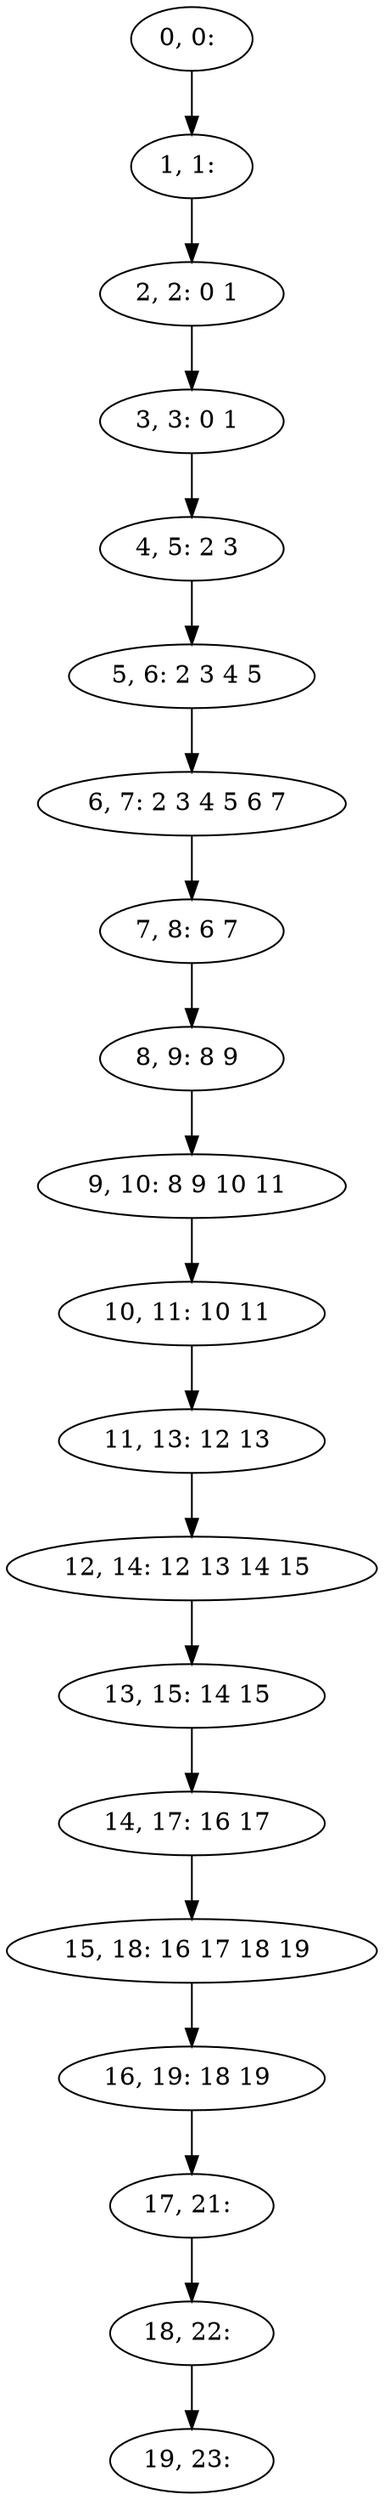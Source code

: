 digraph G {
0[label="0, 0: "];
1[label="1, 1: "];
2[label="2, 2: 0 1 "];
3[label="3, 3: 0 1 "];
4[label="4, 5: 2 3 "];
5[label="5, 6: 2 3 4 5 "];
6[label="6, 7: 2 3 4 5 6 7 "];
7[label="7, 8: 6 7 "];
8[label="8, 9: 8 9 "];
9[label="9, 10: 8 9 10 11 "];
10[label="10, 11: 10 11 "];
11[label="11, 13: 12 13 "];
12[label="12, 14: 12 13 14 15 "];
13[label="13, 15: 14 15 "];
14[label="14, 17: 16 17 "];
15[label="15, 18: 16 17 18 19 "];
16[label="16, 19: 18 19 "];
17[label="17, 21: "];
18[label="18, 22: "];
19[label="19, 23: "];
0->1 ;
1->2 ;
2->3 ;
3->4 ;
4->5 ;
5->6 ;
6->7 ;
7->8 ;
8->9 ;
9->10 ;
10->11 ;
11->12 ;
12->13 ;
13->14 ;
14->15 ;
15->16 ;
16->17 ;
17->18 ;
18->19 ;
}
